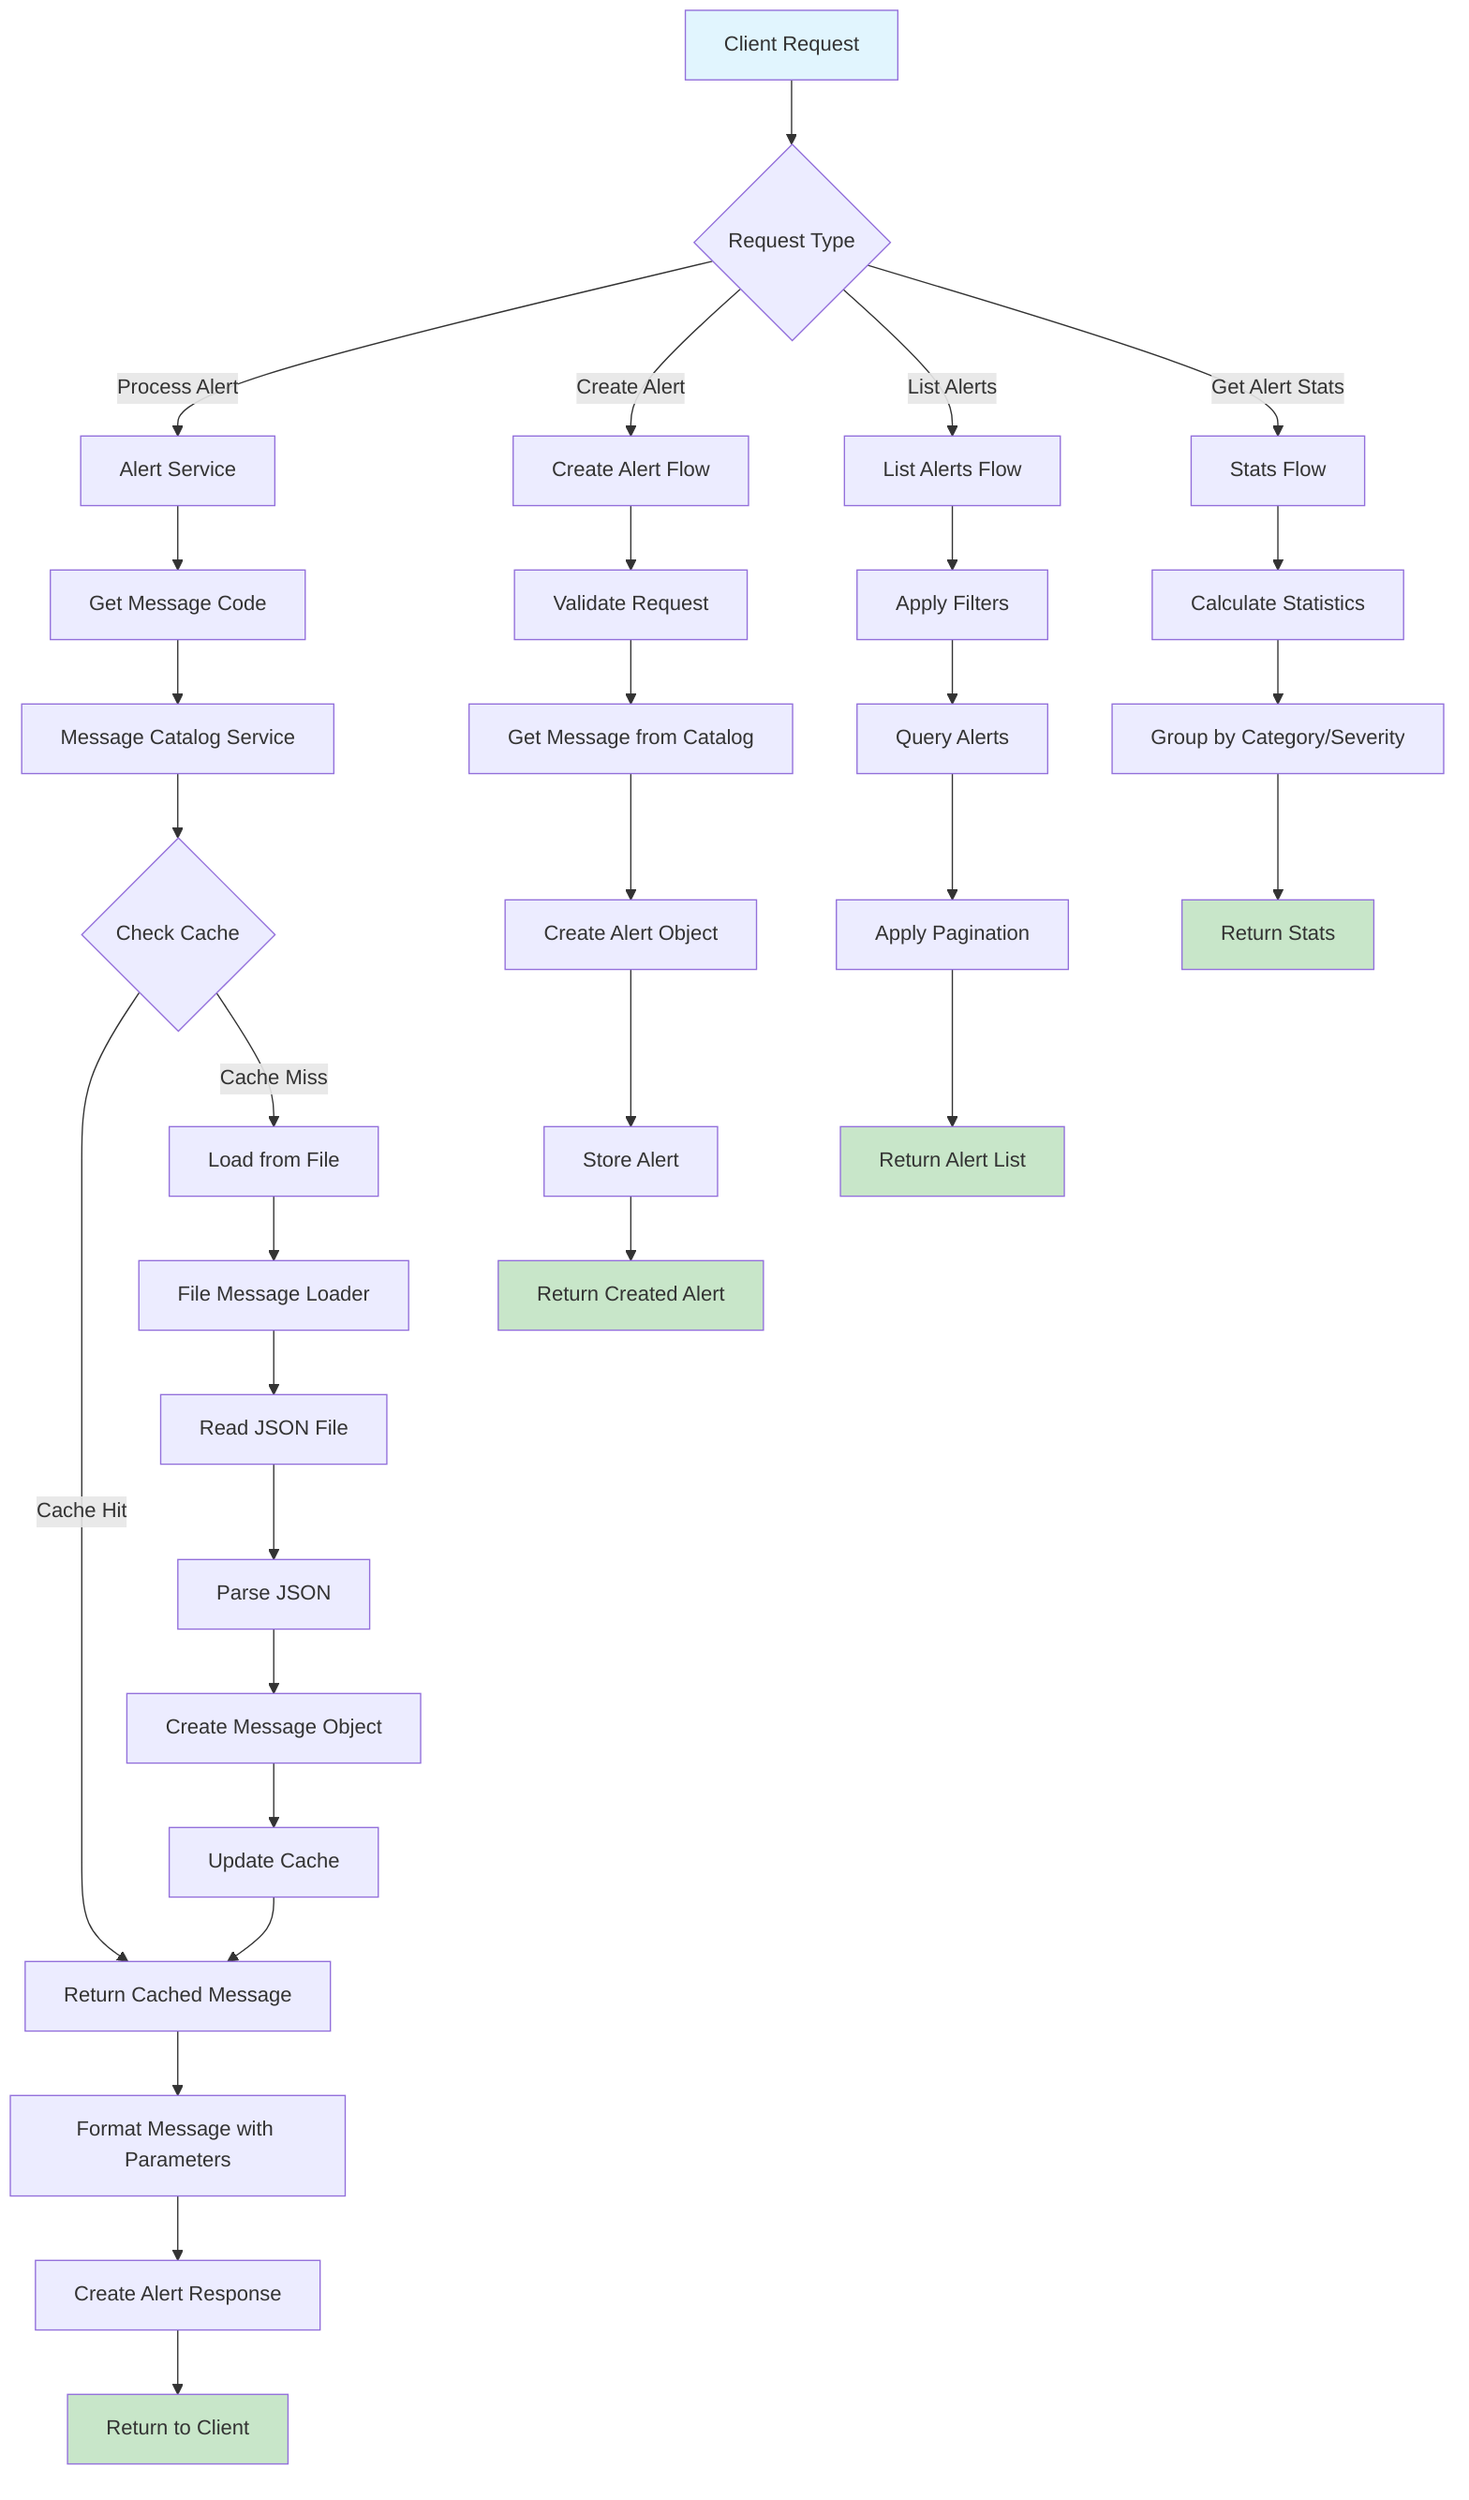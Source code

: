 flowchart TD
    A[Client Request] --> B{Request Type}
    
    B -->|Process Alert| C[Alert Service]
    B -->|Create Alert| D[Create Alert Flow]
    B -->|List Alerts| E[List Alerts Flow]
    B -->|Get Alert Stats| F[Stats Flow]
    
    C --> G[Get Message Code]
    G --> H[Message Catalog Service]
    H --> I{Check Cache}
    
    I -->|Cache Hit| J[Return Cached Message]
    I -->|Cache Miss| K[Load from File]
    
    K --> L[File Message Loader]
    L --> M[Read JSON File]
    M --> N[Parse JSON]
    N --> O[Create Message Object]
    O --> P[Update Cache]
    P --> J
    
    J --> Q[Format Message with Parameters]
    Q --> R[Create Alert Response]
    R --> S[Return to Client]
    
    D --> T[Validate Request]
    T --> U[Get Message from Catalog]
    U --> V[Create Alert Object]
    V --> W[Store Alert]
    W --> X[Return Created Alert]
    
    E --> Y[Apply Filters]
    Y --> Z[Query Alerts]
    Z --> AA[Apply Pagination]
    AA --> BB[Return Alert List]
    
    F --> CC[Calculate Statistics]
    CC --> DD[Group by Category/Severity]
    DD --> EE[Return Stats]
    
    style A fill:#e1f5fe
    style S fill:#c8e6c9
    style X fill:#c8e6c9
    style BB fill:#c8e6c9
    style EE fill:#c8e6c9